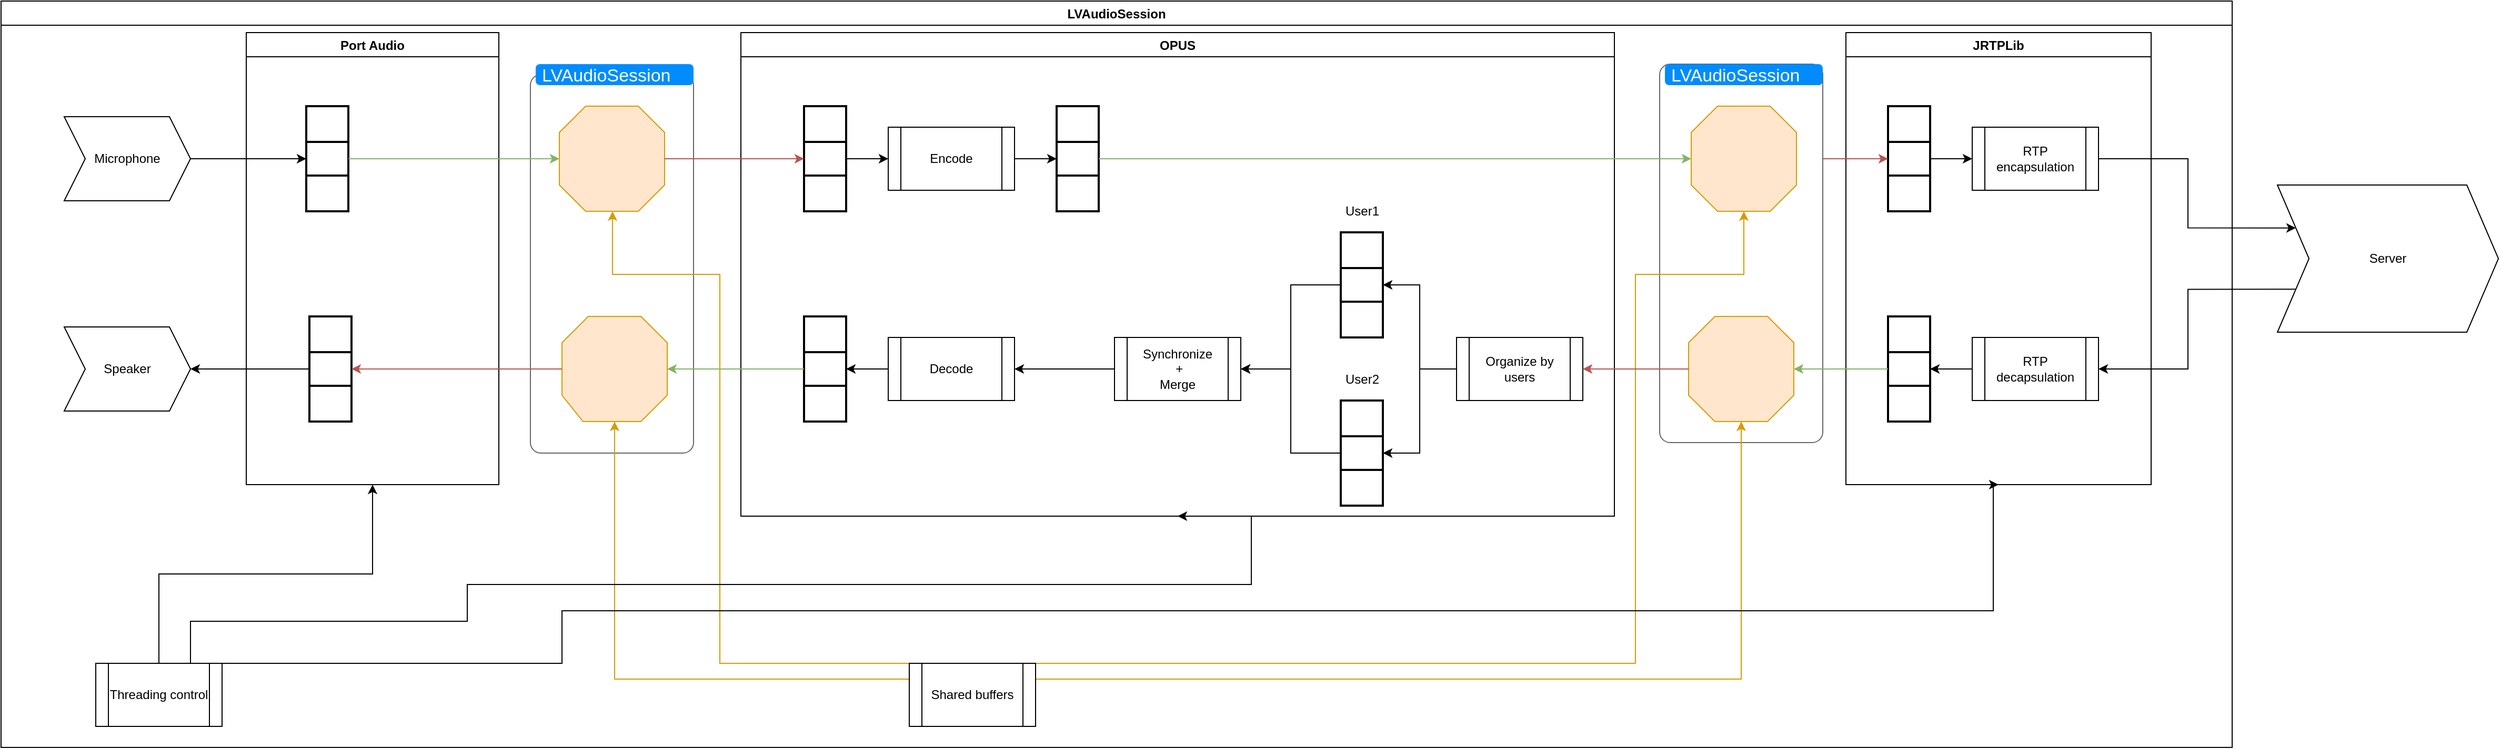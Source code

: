 <mxfile version="14.7.3" type="github">
  <diagram id="ZHgSItBd1fzoSWU3NaHl" name="Page-1">
    <mxGraphModel dx="2401" dy="833" grid="1" gridSize="10" guides="1" tooltips="1" connect="1" arrows="1" fold="1" page="1" pageScale="1" pageWidth="827" pageHeight="1169" math="0" shadow="0">
      <root>
        <mxCell id="0" />
        <mxCell id="1" parent="0" />
        <mxCell id="mTBoAgmL4iOCy40pofWy-11" value="Port Audio" style="swimlane;" parent="1" vertex="1">
          <mxGeometry x="-180" y="40" width="240" height="430" as="geometry" />
        </mxCell>
        <mxCell id="mTBoAgmL4iOCy40pofWy-6" value="" style="strokeWidth=2;html=1;shape=mxgraph.lean_mapping.buffer_or_safety_stock;" parent="mTBoAgmL4iOCy40pofWy-11" vertex="1">
          <mxGeometry x="60" y="270" width="40" height="100" as="geometry" />
        </mxCell>
        <mxCell id="mTBoAgmL4iOCy40pofWy-25" value="OPUS" style="swimlane;" parent="1" vertex="1">
          <mxGeometry x="290" y="40" width="830" height="460" as="geometry">
            <mxRectangle x="500" y="40" width="70" height="23" as="alternateBounds" />
          </mxGeometry>
        </mxCell>
        <mxCell id="mTBoAgmL4iOCy40pofWy-30" value="" style="strokeWidth=2;html=1;shape=mxgraph.lean_mapping.buffer_or_safety_stock;" parent="mTBoAgmL4iOCy40pofWy-25" vertex="1">
          <mxGeometry x="300" y="70" width="40" height="100" as="geometry" />
        </mxCell>
        <mxCell id="Mx9BrPCgrvP_uS2Iz9as-9" style="edgeStyle=orthogonalEdgeStyle;rounded=0;orthogonalLoop=1;jettySize=auto;html=1;exitX=0;exitY=0.5;exitDx=0;exitDy=0;entryX=1;entryY=0.5;entryDx=0;entryDy=0;" edge="1" parent="mTBoAgmL4iOCy40pofWy-25" source="mTBoAgmL4iOCy40pofWy-31" target="Mx9BrPCgrvP_uS2Iz9as-7">
          <mxGeometry relative="1" as="geometry" />
        </mxCell>
        <mxCell id="mTBoAgmL4iOCy40pofWy-31" value="" style="strokeWidth=2;html=1;shape=mxgraph.lean_mapping.buffer_or_safety_stock;" parent="mTBoAgmL4iOCy40pofWy-25" vertex="1">
          <mxGeometry x="570" y="350" width="40" height="100" as="geometry" />
        </mxCell>
        <mxCell id="mTBoAgmL4iOCy40pofWy-24" value="" style="strokeWidth=2;html=1;shape=mxgraph.lean_mapping.buffer_or_safety_stock;" parent="mTBoAgmL4iOCy40pofWy-25" vertex="1">
          <mxGeometry x="60" y="270" width="40" height="100" as="geometry" />
        </mxCell>
        <mxCell id="mTBoAgmL4iOCy40pofWy-50" style="edgeStyle=orthogonalEdgeStyle;rounded=0;orthogonalLoop=1;jettySize=auto;html=1;exitX=1;exitY=0.5;exitDx=0;exitDy=0;entryX=0;entryY=0.5;entryDx=0;entryDy=0;" parent="mTBoAgmL4iOCy40pofWy-25" source="mTBoAgmL4iOCy40pofWy-45" target="mTBoAgmL4iOCy40pofWy-30" edge="1">
          <mxGeometry relative="1" as="geometry" />
        </mxCell>
        <mxCell id="mTBoAgmL4iOCy40pofWy-45" value="Encode" style="shape=process;whiteSpace=wrap;html=1;backgroundOutline=1;" parent="mTBoAgmL4iOCy40pofWy-25" vertex="1">
          <mxGeometry x="140" y="90" width="120" height="60" as="geometry" />
        </mxCell>
        <mxCell id="mTBoAgmL4iOCy40pofWy-47" style="edgeStyle=orthogonalEdgeStyle;rounded=0;orthogonalLoop=1;jettySize=auto;html=1;exitX=0;exitY=0.5;exitDx=0;exitDy=0;entryX=1;entryY=0.5;entryDx=0;entryDy=0;" parent="mTBoAgmL4iOCy40pofWy-25" source="mTBoAgmL4iOCy40pofWy-46" target="mTBoAgmL4iOCy40pofWy-24" edge="1">
          <mxGeometry relative="1" as="geometry" />
        </mxCell>
        <mxCell id="mTBoAgmL4iOCy40pofWy-46" value="Decode" style="shape=process;whiteSpace=wrap;html=1;backgroundOutline=1;" parent="mTBoAgmL4iOCy40pofWy-25" vertex="1">
          <mxGeometry x="140" y="290" width="120" height="60" as="geometry" />
        </mxCell>
        <mxCell id="mTBoAgmL4iOCy40pofWy-23" value="" style="strokeWidth=2;html=1;shape=mxgraph.lean_mapping.buffer_or_safety_stock;" parent="mTBoAgmL4iOCy40pofWy-25" vertex="1">
          <mxGeometry x="60" y="70" width="40" height="100" as="geometry" />
        </mxCell>
        <mxCell id="mTBoAgmL4iOCy40pofWy-49" style="edgeStyle=orthogonalEdgeStyle;rounded=0;orthogonalLoop=1;jettySize=auto;html=1;exitX=1;exitY=0.5;exitDx=0;exitDy=0;entryX=0;entryY=0.5;entryDx=0;entryDy=0;" parent="mTBoAgmL4iOCy40pofWy-25" source="mTBoAgmL4iOCy40pofWy-23" target="mTBoAgmL4iOCy40pofWy-45" edge="1">
          <mxGeometry relative="1" as="geometry" />
        </mxCell>
        <mxCell id="Mx9BrPCgrvP_uS2Iz9as-8" style="edgeStyle=orthogonalEdgeStyle;rounded=0;orthogonalLoop=1;jettySize=auto;html=1;entryX=1;entryY=0.5;entryDx=0;entryDy=0;" edge="1" parent="mTBoAgmL4iOCy40pofWy-25" source="mTBoAgmL4iOCy40pofWy-71" target="Mx9BrPCgrvP_uS2Iz9as-7">
          <mxGeometry relative="1" as="geometry" />
        </mxCell>
        <mxCell id="mTBoAgmL4iOCy40pofWy-71" value="" style="strokeWidth=2;html=1;shape=mxgraph.lean_mapping.buffer_or_safety_stock;" parent="mTBoAgmL4iOCy40pofWy-25" vertex="1">
          <mxGeometry x="570" y="190" width="40" height="100" as="geometry" />
        </mxCell>
        <mxCell id="mTBoAgmL4iOCy40pofWy-99" value="User1" style="text;html=1;align=center;verticalAlign=middle;resizable=0;points=[];autosize=1;strokeColor=none;" parent="mTBoAgmL4iOCy40pofWy-25" vertex="1">
          <mxGeometry x="565" y="160" width="50" height="20" as="geometry" />
        </mxCell>
        <mxCell id="mTBoAgmL4iOCy40pofWy-100" value="User2" style="text;html=1;align=center;verticalAlign=middle;resizable=0;points=[];autosize=1;strokeColor=none;" parent="mTBoAgmL4iOCy40pofWy-25" vertex="1">
          <mxGeometry x="565" y="320" width="50" height="20" as="geometry" />
        </mxCell>
        <mxCell id="Mx9BrPCgrvP_uS2Iz9as-5" style="edgeStyle=orthogonalEdgeStyle;rounded=0;orthogonalLoop=1;jettySize=auto;html=1;entryX=1;entryY=0.5;entryDx=0;entryDy=0;" edge="1" parent="mTBoAgmL4iOCy40pofWy-25" source="Mx9BrPCgrvP_uS2Iz9as-4" target="mTBoAgmL4iOCy40pofWy-71">
          <mxGeometry relative="1" as="geometry" />
        </mxCell>
        <mxCell id="Mx9BrPCgrvP_uS2Iz9as-6" style="edgeStyle=orthogonalEdgeStyle;rounded=0;orthogonalLoop=1;jettySize=auto;html=1;entryX=1;entryY=0.5;entryDx=0;entryDy=0;" edge="1" parent="mTBoAgmL4iOCy40pofWy-25" source="Mx9BrPCgrvP_uS2Iz9as-4" target="mTBoAgmL4iOCy40pofWy-31">
          <mxGeometry relative="1" as="geometry" />
        </mxCell>
        <mxCell id="Mx9BrPCgrvP_uS2Iz9as-4" value="Organize by users" style="shape=process;whiteSpace=wrap;html=1;backgroundOutline=1;" vertex="1" parent="mTBoAgmL4iOCy40pofWy-25">
          <mxGeometry x="680" y="290" width="120" height="60" as="geometry" />
        </mxCell>
        <mxCell id="Mx9BrPCgrvP_uS2Iz9as-10" style="edgeStyle=orthogonalEdgeStyle;rounded=0;orthogonalLoop=1;jettySize=auto;html=1;exitX=0;exitY=0.5;exitDx=0;exitDy=0;entryX=1;entryY=0.5;entryDx=0;entryDy=0;" edge="1" parent="mTBoAgmL4iOCy40pofWy-25" source="Mx9BrPCgrvP_uS2Iz9as-7" target="mTBoAgmL4iOCy40pofWy-46">
          <mxGeometry relative="1" as="geometry" />
        </mxCell>
        <mxCell id="Mx9BrPCgrvP_uS2Iz9as-7" value="&lt;div&gt;Synchronize&lt;/div&gt;&lt;div&gt;&amp;nbsp;+ &lt;br&gt;&lt;/div&gt;&lt;div&gt;Merge&lt;br&gt;&lt;/div&gt;" style="shape=process;whiteSpace=wrap;html=1;backgroundOutline=1;" vertex="1" parent="mTBoAgmL4iOCy40pofWy-25">
          <mxGeometry x="355" y="290" width="120" height="60" as="geometry" />
        </mxCell>
        <mxCell id="mTBoAgmL4iOCy40pofWy-42" style="edgeStyle=orthogonalEdgeStyle;rounded=0;orthogonalLoop=1;jettySize=auto;html=1;entryX=1;entryY=0.5;entryDx=0;entryDy=0;" parent="1" source="mTBoAgmL4iOCy40pofWy-6" target="mTBoAgmL4iOCy40pofWy-2" edge="1">
          <mxGeometry relative="1" as="geometry" />
        </mxCell>
        <mxCell id="mTBoAgmL4iOCy40pofWy-57" value="JRTPLib" style="swimlane;" parent="1" vertex="1">
          <mxGeometry x="1340" y="40" width="290" height="430" as="geometry" />
        </mxCell>
        <mxCell id="mTBoAgmL4iOCy40pofWy-66" style="edgeStyle=orthogonalEdgeStyle;rounded=0;orthogonalLoop=1;jettySize=auto;html=1;exitX=1;exitY=0.5;exitDx=0;exitDy=0;entryX=0;entryY=0.5;entryDx=0;entryDy=0;" parent="mTBoAgmL4iOCy40pofWy-57" source="mTBoAgmL4iOCy40pofWy-59" target="mTBoAgmL4iOCy40pofWy-63" edge="1">
          <mxGeometry relative="1" as="geometry" />
        </mxCell>
        <mxCell id="mTBoAgmL4iOCy40pofWy-59" value="" style="strokeWidth=2;html=1;shape=mxgraph.lean_mapping.buffer_or_safety_stock;" parent="mTBoAgmL4iOCy40pofWy-57" vertex="1">
          <mxGeometry x="40" y="70" width="40" height="100" as="geometry" />
        </mxCell>
        <mxCell id="mTBoAgmL4iOCy40pofWy-60" value="" style="strokeWidth=2;html=1;shape=mxgraph.lean_mapping.buffer_or_safety_stock;" parent="mTBoAgmL4iOCy40pofWy-57" vertex="1">
          <mxGeometry x="40" y="270" width="40" height="100" as="geometry" />
        </mxCell>
        <mxCell id="mTBoAgmL4iOCy40pofWy-63" value="RTP encapsulation" style="shape=process;whiteSpace=wrap;html=1;backgroundOutline=1;" parent="mTBoAgmL4iOCy40pofWy-57" vertex="1">
          <mxGeometry x="120" y="90" width="120" height="60" as="geometry" />
        </mxCell>
        <mxCell id="mTBoAgmL4iOCy40pofWy-65" style="edgeStyle=orthogonalEdgeStyle;rounded=0;orthogonalLoop=1;jettySize=auto;html=1;exitX=0;exitY=0.5;exitDx=0;exitDy=0;entryX=1;entryY=0.5;entryDx=0;entryDy=0;" parent="mTBoAgmL4iOCy40pofWy-57" source="mTBoAgmL4iOCy40pofWy-64" target="mTBoAgmL4iOCy40pofWy-60" edge="1">
          <mxGeometry relative="1" as="geometry" />
        </mxCell>
        <mxCell id="mTBoAgmL4iOCy40pofWy-64" value="&lt;div&gt;RTP decapsulation&lt;/div&gt;" style="shape=process;whiteSpace=wrap;html=1;backgroundOutline=1;" parent="mTBoAgmL4iOCy40pofWy-57" vertex="1">
          <mxGeometry x="120" y="290" width="120" height="60" as="geometry" />
        </mxCell>
        <mxCell id="mTBoAgmL4iOCy40pofWy-61" style="edgeStyle=orthogonalEdgeStyle;rounded=0;orthogonalLoop=1;jettySize=auto;html=1;entryX=0;entryY=0.5;entryDx=0;entryDy=0;fillColor=#f8cecc;strokeColor=#b85450;" parent="1" source="mTBoAgmL4iOCy40pofWy-54" target="mTBoAgmL4iOCy40pofWy-59" edge="1">
          <mxGeometry relative="1" as="geometry">
            <mxPoint x="1160" y="160" as="targetPoint" />
          </mxGeometry>
        </mxCell>
        <mxCell id="mTBoAgmL4iOCy40pofWy-69" style="edgeStyle=orthogonalEdgeStyle;rounded=0;orthogonalLoop=1;jettySize=auto;html=1;exitX=0;exitY=0.75;exitDx=0;exitDy=0;entryX=1;entryY=0.5;entryDx=0;entryDy=0;" parent="1" source="mTBoAgmL4iOCy40pofWy-67" target="mTBoAgmL4iOCy40pofWy-64" edge="1">
          <mxGeometry relative="1" as="geometry" />
        </mxCell>
        <mxCell id="mTBoAgmL4iOCy40pofWy-67" value="Server" style="shape=step;perimeter=stepPerimeter;whiteSpace=wrap;html=1;fixedSize=1;size=30;" parent="1" vertex="1">
          <mxGeometry x="1750" y="185" width="210" height="140" as="geometry" />
        </mxCell>
        <mxCell id="mTBoAgmL4iOCy40pofWy-70" style="edgeStyle=orthogonalEdgeStyle;rounded=0;orthogonalLoop=1;jettySize=auto;html=1;exitX=1;exitY=0.5;exitDx=0;exitDy=0;entryX=0;entryY=0.25;entryDx=0;entryDy=0;" parent="1" source="mTBoAgmL4iOCy40pofWy-63" target="mTBoAgmL4iOCy40pofWy-67" edge="1">
          <mxGeometry relative="1" as="geometry" />
        </mxCell>
        <mxCell id="mTBoAgmL4iOCy40pofWy-74" value="LVAudioSession" style="swimlane;startSize=23;" parent="1" vertex="1">
          <mxGeometry x="-413" y="10" width="2120" height="710" as="geometry">
            <mxRectangle x="500" y="40" width="70" height="23" as="alternateBounds" />
          </mxGeometry>
        </mxCell>
        <mxCell id="mTBoAgmL4iOCy40pofWy-101" value="Threading control" style="shape=process;whiteSpace=wrap;html=1;backgroundOutline=1;" parent="mTBoAgmL4iOCy40pofWy-74" vertex="1">
          <mxGeometry x="90" y="630" width="120" height="60" as="geometry" />
        </mxCell>
        <mxCell id="mTBoAgmL4iOCy40pofWy-51" value="" style="shape=mxgraph.mockup.containers.marginRect;rectMarginTop=10;strokeColor=#666666;strokeWidth=1;dashed=0;rounded=1;arcSize=5;recursiveResize=0;" parent="mTBoAgmL4iOCy40pofWy-74" vertex="1">
          <mxGeometry x="1576" y="50" width="155" height="370" as="geometry" />
        </mxCell>
        <mxCell id="mTBoAgmL4iOCy40pofWy-52" value="LVAudioSession" style="shape=rect;strokeColor=none;fillColor=#008cff;strokeWidth=1;dashed=0;rounded=1;arcSize=20;fontColor=#ffffff;fontSize=17;spacing=2;spacingTop=-2;align=left;autosize=1;spacingLeft=4;resizeWidth=0;resizeHeight=0;perimeter=none;" parent="mTBoAgmL4iOCy40pofWy-51" vertex="1">
          <mxGeometry x="5" y="10" width="150" height="20" as="geometry" />
        </mxCell>
        <mxCell id="mTBoAgmL4iOCy40pofWy-53" value="" style="verticalLabelPosition=bottom;verticalAlign=top;html=1;shape=mxgraph.basic.polygon;polyCoords=[[0.25,0],[0.75,0],[1,0.25],[1,0.75],[0.75,1],[0.25,1],[0,0.75],[0,0.25]];polyline=0;fillColor=#ffe6cc;strokeColor=#d79b00;" parent="mTBoAgmL4iOCy40pofWy-51" vertex="1">
          <mxGeometry x="27.5" y="250" width="100" height="100" as="geometry" />
        </mxCell>
        <mxCell id="mTBoAgmL4iOCy40pofWy-54" value="" style="verticalLabelPosition=bottom;verticalAlign=top;html=1;shape=mxgraph.basic.polygon;polyCoords=[[0.25,0],[0.75,0],[1,0.25],[1,0.75],[0.75,1],[0.25,1],[0,0.75],[0,0.25]];polyline=0;fillColor=#ffe6cc;strokeColor=#d79b00;" parent="mTBoAgmL4iOCy40pofWy-51" vertex="1">
          <mxGeometry x="30" y="50" width="100" height="100" as="geometry" />
        </mxCell>
        <mxCell id="mTBoAgmL4iOCy40pofWy-2" value="Speaker" style="shape=step;perimeter=stepPerimeter;whiteSpace=wrap;html=1;fixedSize=1;" parent="mTBoAgmL4iOCy40pofWy-74" vertex="1">
          <mxGeometry x="60" y="310" width="120" height="80" as="geometry" />
        </mxCell>
        <mxCell id="mTBoAgmL4iOCy40pofWy-3" value="Microphone" style="shape=step;perimeter=stepPerimeter;whiteSpace=wrap;html=1;fixedSize=1;" parent="mTBoAgmL4iOCy40pofWy-74" vertex="1">
          <mxGeometry x="60" y="110" width="120" height="80" as="geometry" />
        </mxCell>
        <mxCell id="mTBoAgmL4iOCy40pofWy-4" value="" style="strokeWidth=2;html=1;shape=mxgraph.lean_mapping.buffer_or_safety_stock;" parent="mTBoAgmL4iOCy40pofWy-74" vertex="1">
          <mxGeometry x="290" y="100" width="40" height="100" as="geometry" />
        </mxCell>
        <mxCell id="mTBoAgmL4iOCy40pofWy-9" value="" style="edgeStyle=orthogonalEdgeStyle;rounded=0;orthogonalLoop=1;jettySize=auto;html=1;" parent="mTBoAgmL4iOCy40pofWy-74" source="mTBoAgmL4iOCy40pofWy-3" target="mTBoAgmL4iOCy40pofWy-4" edge="1">
          <mxGeometry relative="1" as="geometry" />
        </mxCell>
        <mxCell id="mTBoAgmL4iOCy40pofWy-17" value="" style="shape=mxgraph.mockup.containers.marginRect;rectMarginTop=10;strokeColor=#666666;strokeWidth=1;dashed=0;rounded=1;arcSize=5;recursiveResize=0;" parent="mTBoAgmL4iOCy40pofWy-74" vertex="1">
          <mxGeometry x="503" y="60" width="155" height="370" as="geometry" />
        </mxCell>
        <mxCell id="mTBoAgmL4iOCy40pofWy-18" value="LVAudioSession" style="shape=rect;strokeColor=none;fillColor=#008cff;strokeWidth=1;dashed=0;rounded=1;arcSize=20;fontColor=#ffffff;fontSize=17;spacing=2;spacingTop=-2;align=left;autosize=1;spacingLeft=4;resizeWidth=0;resizeHeight=0;perimeter=none;" parent="mTBoAgmL4iOCy40pofWy-17" vertex="1">
          <mxGeometry x="5" width="150" height="20" as="geometry" />
        </mxCell>
        <mxCell id="mTBoAgmL4iOCy40pofWy-20" value="" style="verticalLabelPosition=bottom;verticalAlign=top;html=1;shape=mxgraph.basic.polygon;polyCoords=[[0.25,0],[0.75,0],[1,0.25],[1,0.75],[0.75,1],[0.2,1],[0,0.75],[0,0.25]];polyline=0;fillColor=#ffe6cc;strokeColor=#d79b00;" parent="mTBoAgmL4iOCy40pofWy-17" vertex="1">
          <mxGeometry x="30" y="240" width="100" height="100" as="geometry" />
        </mxCell>
        <mxCell id="mTBoAgmL4iOCy40pofWy-19" value="" style="verticalLabelPosition=bottom;verticalAlign=top;html=1;shape=mxgraph.basic.polygon;polyCoords=[[0.25,0],[0.75,0],[1,0.25],[1,0.75],[0.75,1],[0.25,1],[0,0.75],[0,0.25]];polyline=0;fillColor=#ffe6cc;strokeColor=#d79b00;" parent="mTBoAgmL4iOCy40pofWy-74" vertex="1">
          <mxGeometry x="530.5" y="100" width="100" height="100" as="geometry" />
        </mxCell>
        <mxCell id="mTBoAgmL4iOCy40pofWy-41" style="edgeStyle=orthogonalEdgeStyle;rounded=0;orthogonalLoop=1;jettySize=auto;html=1;fillColor=#d5e8d4;strokeColor=#82b366;" parent="mTBoAgmL4iOCy40pofWy-74" source="mTBoAgmL4iOCy40pofWy-4" target="mTBoAgmL4iOCy40pofWy-19" edge="1">
          <mxGeometry relative="1" as="geometry" />
        </mxCell>
        <mxCell id="Mx9BrPCgrvP_uS2Iz9as-13" style="edgeStyle=orthogonalEdgeStyle;rounded=0;orthogonalLoop=1;jettySize=auto;html=1;exitX=0;exitY=0;exitDx=0;exitDy=0;fillColor=#ffe6cc;strokeColor=#d79b00;" edge="1" parent="mTBoAgmL4iOCy40pofWy-74" source="Mx9BrPCgrvP_uS2Iz9as-12" target="mTBoAgmL4iOCy40pofWy-19">
          <mxGeometry relative="1" as="geometry">
            <Array as="points">
              <mxPoint x="683" y="630" />
              <mxPoint x="683" y="260" />
              <mxPoint x="581" y="260" />
            </Array>
          </mxGeometry>
        </mxCell>
        <mxCell id="Mx9BrPCgrvP_uS2Iz9as-15" style="edgeStyle=orthogonalEdgeStyle;rounded=0;orthogonalLoop=1;jettySize=auto;html=1;exitX=0;exitY=0.25;exitDx=0;exitDy=0;fillColor=#ffe6cc;strokeColor=#d79b00;" edge="1" parent="mTBoAgmL4iOCy40pofWy-74" source="Mx9BrPCgrvP_uS2Iz9as-12" target="mTBoAgmL4iOCy40pofWy-20">
          <mxGeometry relative="1" as="geometry" />
        </mxCell>
        <mxCell id="Mx9BrPCgrvP_uS2Iz9as-16" style="edgeStyle=orthogonalEdgeStyle;rounded=0;orthogonalLoop=1;jettySize=auto;html=1;exitX=1;exitY=0;exitDx=0;exitDy=0;fillColor=#ffe6cc;strokeColor=#d79b00;" edge="1" parent="mTBoAgmL4iOCy40pofWy-74" source="Mx9BrPCgrvP_uS2Iz9as-12" target="mTBoAgmL4iOCy40pofWy-54">
          <mxGeometry relative="1" as="geometry">
            <Array as="points">
              <mxPoint x="1553" y="630" />
              <mxPoint x="1553" y="260" />
              <mxPoint x="1656" y="260" />
            </Array>
          </mxGeometry>
        </mxCell>
        <mxCell id="Mx9BrPCgrvP_uS2Iz9as-17" style="edgeStyle=orthogonalEdgeStyle;rounded=0;orthogonalLoop=1;jettySize=auto;html=1;exitX=1;exitY=0.25;exitDx=0;exitDy=0;fillColor=#ffe6cc;strokeColor=#d79b00;" edge="1" parent="mTBoAgmL4iOCy40pofWy-74" source="Mx9BrPCgrvP_uS2Iz9as-12" target="mTBoAgmL4iOCy40pofWy-53">
          <mxGeometry relative="1" as="geometry" />
        </mxCell>
        <mxCell id="Mx9BrPCgrvP_uS2Iz9as-12" value="Shared buffers" style="shape=process;whiteSpace=wrap;html=1;backgroundOutline=1;" vertex="1" parent="mTBoAgmL4iOCy40pofWy-74">
          <mxGeometry x="863" y="630" width="120" height="60" as="geometry" />
        </mxCell>
        <mxCell id="mTBoAgmL4iOCy40pofWy-102" style="edgeStyle=orthogonalEdgeStyle;rounded=0;orthogonalLoop=1;jettySize=auto;html=1;exitX=0.5;exitY=0;exitDx=0;exitDy=0;entryX=0.5;entryY=1;entryDx=0;entryDy=0;" parent="1" source="mTBoAgmL4iOCy40pofWy-101" target="mTBoAgmL4iOCy40pofWy-11" edge="1">
          <mxGeometry relative="1" as="geometry" />
        </mxCell>
        <mxCell id="mTBoAgmL4iOCy40pofWy-104" style="edgeStyle=orthogonalEdgeStyle;rounded=0;orthogonalLoop=1;jettySize=auto;html=1;exitX=0.75;exitY=0;exitDx=0;exitDy=0;entryX=0.5;entryY=1;entryDx=0;entryDy=0;" parent="1" source="mTBoAgmL4iOCy40pofWy-101" target="mTBoAgmL4iOCy40pofWy-25" edge="1">
          <mxGeometry relative="1" as="geometry">
            <Array as="points">
              <mxPoint x="-233" y="600" />
              <mxPoint x="30" y="600" />
              <mxPoint x="30" y="565" />
              <mxPoint x="775" y="565" />
            </Array>
          </mxGeometry>
        </mxCell>
        <mxCell id="mTBoAgmL4iOCy40pofWy-105" style="edgeStyle=orthogonalEdgeStyle;rounded=0;orthogonalLoop=1;jettySize=auto;html=1;exitX=1;exitY=0;exitDx=0;exitDy=0;entryX=0.5;entryY=1;entryDx=0;entryDy=0;" parent="1" source="mTBoAgmL4iOCy40pofWy-101" target="mTBoAgmL4iOCy40pofWy-57" edge="1">
          <mxGeometry relative="1" as="geometry">
            <Array as="points">
              <mxPoint x="120" y="590" />
              <mxPoint x="1480" y="590" />
              <mxPoint x="1480" y="470" />
            </Array>
          </mxGeometry>
        </mxCell>
        <mxCell id="mTBoAgmL4iOCy40pofWy-55" style="edgeStyle=orthogonalEdgeStyle;rounded=0;orthogonalLoop=1;jettySize=auto;html=1;exitX=1;exitY=0.5;exitDx=0;exitDy=0;fillColor=#d5e8d4;strokeColor=#82b366;" parent="1" source="mTBoAgmL4iOCy40pofWy-30" target="mTBoAgmL4iOCy40pofWy-54" edge="1">
          <mxGeometry relative="1" as="geometry" />
        </mxCell>
        <mxCell id="mTBoAgmL4iOCy40pofWy-43" style="edgeStyle=orthogonalEdgeStyle;rounded=0;orthogonalLoop=1;jettySize=auto;html=1;entryX=1;entryY=0.5;entryDx=0;entryDy=0;fillColor=#f8cecc;strokeColor=#b85450;" parent="1" source="mTBoAgmL4iOCy40pofWy-20" target="mTBoAgmL4iOCy40pofWy-6" edge="1">
          <mxGeometry relative="1" as="geometry" />
        </mxCell>
        <mxCell id="Mx9BrPCgrvP_uS2Iz9as-3" style="edgeStyle=orthogonalEdgeStyle;rounded=0;orthogonalLoop=1;jettySize=auto;html=1;entryX=0;entryY=0.5;entryDx=0;entryDy=0;fillColor=#f8cecc;strokeColor=#b85450;" edge="1" parent="1" source="mTBoAgmL4iOCy40pofWy-19" target="mTBoAgmL4iOCy40pofWy-23">
          <mxGeometry relative="1" as="geometry" />
        </mxCell>
        <mxCell id="mTBoAgmL4iOCy40pofWy-44" style="edgeStyle=orthogonalEdgeStyle;rounded=0;orthogonalLoop=1;jettySize=auto;html=1;fillColor=#d5e8d4;strokeColor=#82b366;" parent="1" source="mTBoAgmL4iOCy40pofWy-24" target="mTBoAgmL4iOCy40pofWy-20" edge="1">
          <mxGeometry relative="1" as="geometry" />
        </mxCell>
        <mxCell id="Mx9BrPCgrvP_uS2Iz9as-11" style="edgeStyle=orthogonalEdgeStyle;rounded=0;orthogonalLoop=1;jettySize=auto;html=1;entryX=1;entryY=0.5;entryDx=0;entryDy=0;fillColor=#f8cecc;strokeColor=#b85450;" edge="1" parent="1" source="mTBoAgmL4iOCy40pofWy-53" target="Mx9BrPCgrvP_uS2Iz9as-4">
          <mxGeometry relative="1" as="geometry" />
        </mxCell>
        <mxCell id="mTBoAgmL4iOCy40pofWy-62" style="edgeStyle=orthogonalEdgeStyle;rounded=0;orthogonalLoop=1;jettySize=auto;html=1;fillColor=#d5e8d4;strokeColor=#82b366;" parent="1" source="mTBoAgmL4iOCy40pofWy-60" target="mTBoAgmL4iOCy40pofWy-53" edge="1">
          <mxGeometry relative="1" as="geometry" />
        </mxCell>
      </root>
    </mxGraphModel>
  </diagram>
</mxfile>
